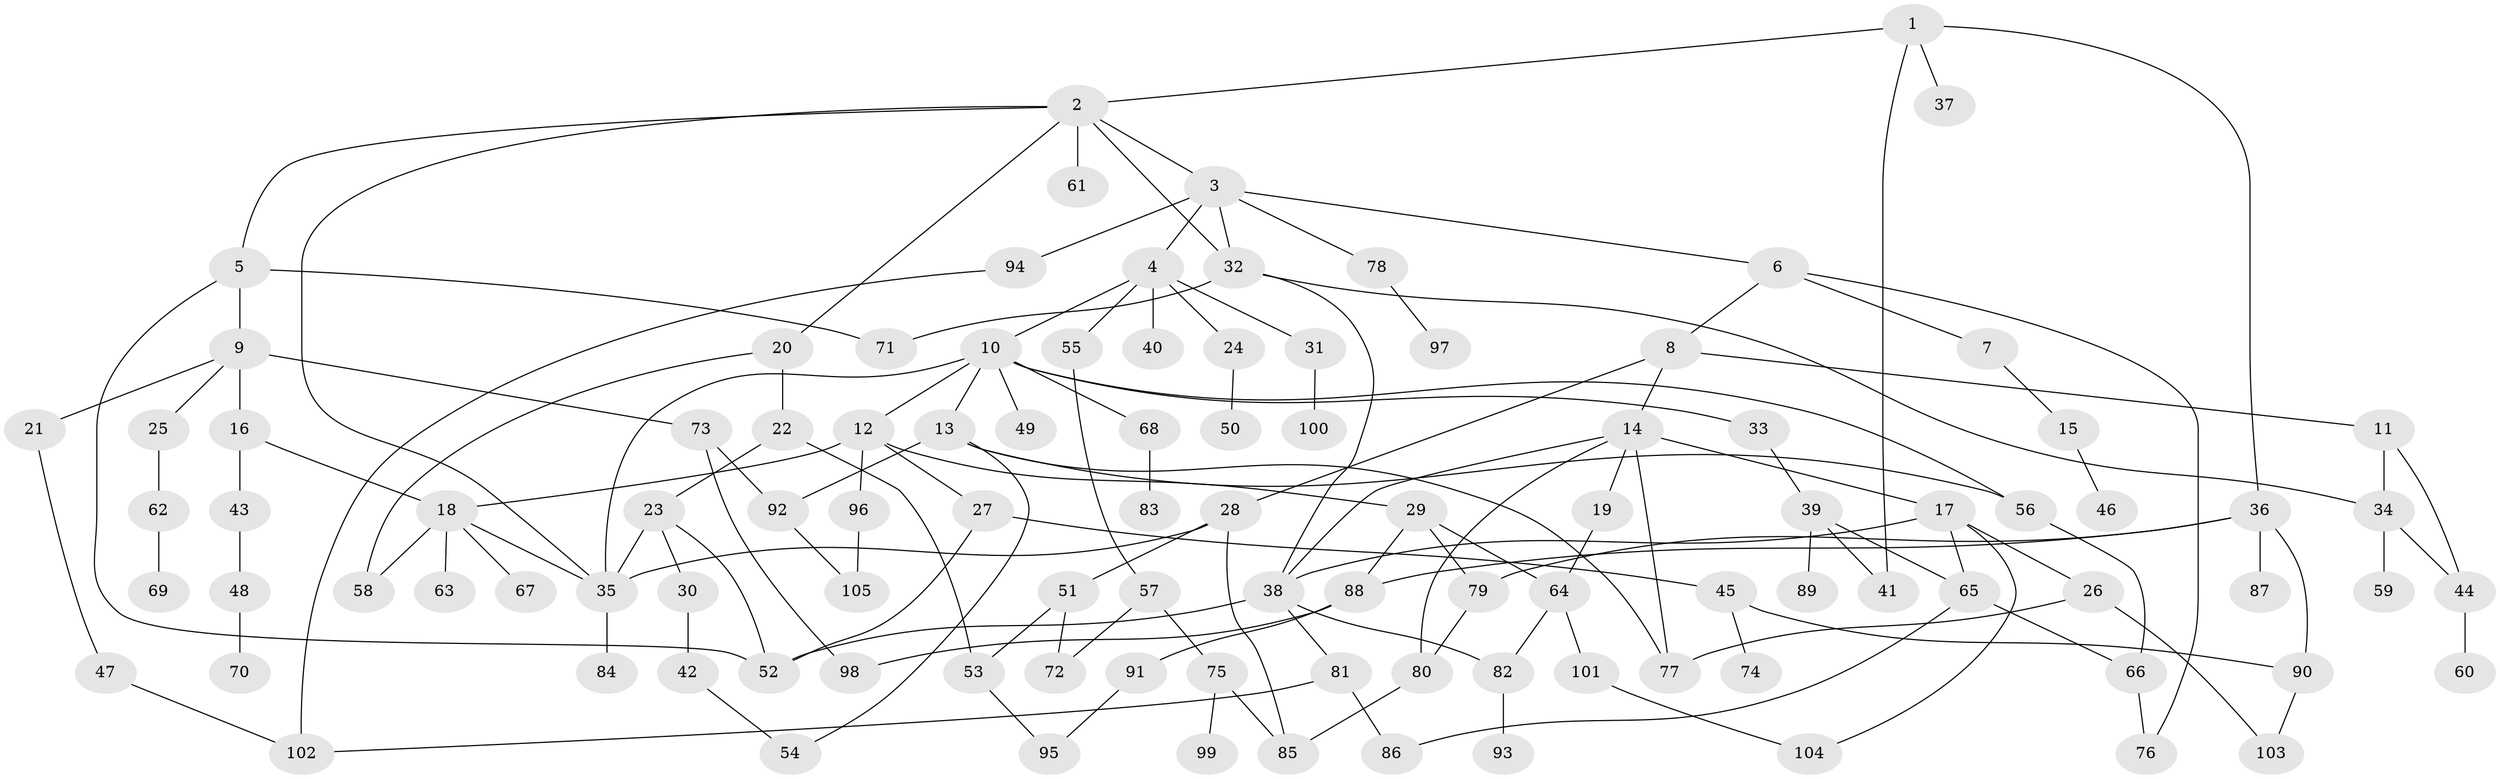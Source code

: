 // Generated by graph-tools (version 1.1) at 2025/41/03/09/25 04:41:03]
// undirected, 105 vertices, 146 edges
graph export_dot {
graph [start="1"]
  node [color=gray90,style=filled];
  1;
  2;
  3;
  4;
  5;
  6;
  7;
  8;
  9;
  10;
  11;
  12;
  13;
  14;
  15;
  16;
  17;
  18;
  19;
  20;
  21;
  22;
  23;
  24;
  25;
  26;
  27;
  28;
  29;
  30;
  31;
  32;
  33;
  34;
  35;
  36;
  37;
  38;
  39;
  40;
  41;
  42;
  43;
  44;
  45;
  46;
  47;
  48;
  49;
  50;
  51;
  52;
  53;
  54;
  55;
  56;
  57;
  58;
  59;
  60;
  61;
  62;
  63;
  64;
  65;
  66;
  67;
  68;
  69;
  70;
  71;
  72;
  73;
  74;
  75;
  76;
  77;
  78;
  79;
  80;
  81;
  82;
  83;
  84;
  85;
  86;
  87;
  88;
  89;
  90;
  91;
  92;
  93;
  94;
  95;
  96;
  97;
  98;
  99;
  100;
  101;
  102;
  103;
  104;
  105;
  1 -- 2;
  1 -- 36;
  1 -- 37;
  1 -- 41;
  2 -- 3;
  2 -- 5;
  2 -- 20;
  2 -- 32;
  2 -- 61;
  2 -- 35;
  3 -- 4;
  3 -- 6;
  3 -- 78;
  3 -- 94;
  3 -- 32;
  4 -- 10;
  4 -- 24;
  4 -- 31;
  4 -- 40;
  4 -- 55;
  5 -- 9;
  5 -- 71;
  5 -- 52;
  6 -- 7;
  6 -- 8;
  6 -- 76;
  7 -- 15;
  8 -- 11;
  8 -- 14;
  8 -- 28;
  9 -- 16;
  9 -- 21;
  9 -- 25;
  9 -- 73;
  10 -- 12;
  10 -- 13;
  10 -- 33;
  10 -- 35;
  10 -- 49;
  10 -- 68;
  10 -- 56;
  11 -- 34;
  11 -- 44;
  12 -- 18;
  12 -- 27;
  12 -- 29;
  12 -- 96;
  13 -- 54;
  13 -- 56;
  13 -- 92;
  13 -- 77;
  14 -- 17;
  14 -- 19;
  14 -- 77;
  14 -- 38;
  14 -- 80;
  15 -- 46;
  16 -- 43;
  16 -- 18;
  17 -- 26;
  17 -- 65;
  17 -- 104;
  17 -- 38;
  18 -- 63;
  18 -- 67;
  18 -- 35;
  18 -- 58;
  19 -- 64;
  20 -- 22;
  20 -- 58;
  21 -- 47;
  22 -- 23;
  22 -- 53;
  23 -- 30;
  23 -- 35;
  23 -- 52;
  24 -- 50;
  25 -- 62;
  26 -- 77;
  26 -- 103;
  27 -- 45;
  27 -- 52;
  28 -- 51;
  28 -- 85;
  28 -- 35;
  29 -- 64;
  29 -- 88;
  29 -- 79;
  30 -- 42;
  31 -- 100;
  32 -- 38;
  32 -- 34;
  32 -- 71;
  33 -- 39;
  34 -- 59;
  34 -- 44;
  35 -- 84;
  36 -- 79;
  36 -- 87;
  36 -- 90;
  36 -- 88;
  38 -- 52;
  38 -- 81;
  38 -- 82;
  39 -- 41;
  39 -- 89;
  39 -- 65;
  42 -- 54;
  43 -- 48;
  44 -- 60;
  45 -- 74;
  45 -- 90;
  47 -- 102;
  48 -- 70;
  51 -- 72;
  51 -- 53;
  53 -- 95;
  55 -- 57;
  56 -- 66;
  57 -- 75;
  57 -- 72;
  62 -- 69;
  64 -- 101;
  64 -- 82;
  65 -- 66;
  65 -- 86;
  66 -- 76;
  68 -- 83;
  73 -- 92;
  73 -- 98;
  75 -- 99;
  75 -- 85;
  78 -- 97;
  79 -- 80;
  80 -- 85;
  81 -- 86;
  81 -- 102;
  82 -- 93;
  88 -- 91;
  88 -- 98;
  90 -- 103;
  91 -- 95;
  92 -- 105;
  94 -- 102;
  96 -- 105;
  101 -- 104;
}
